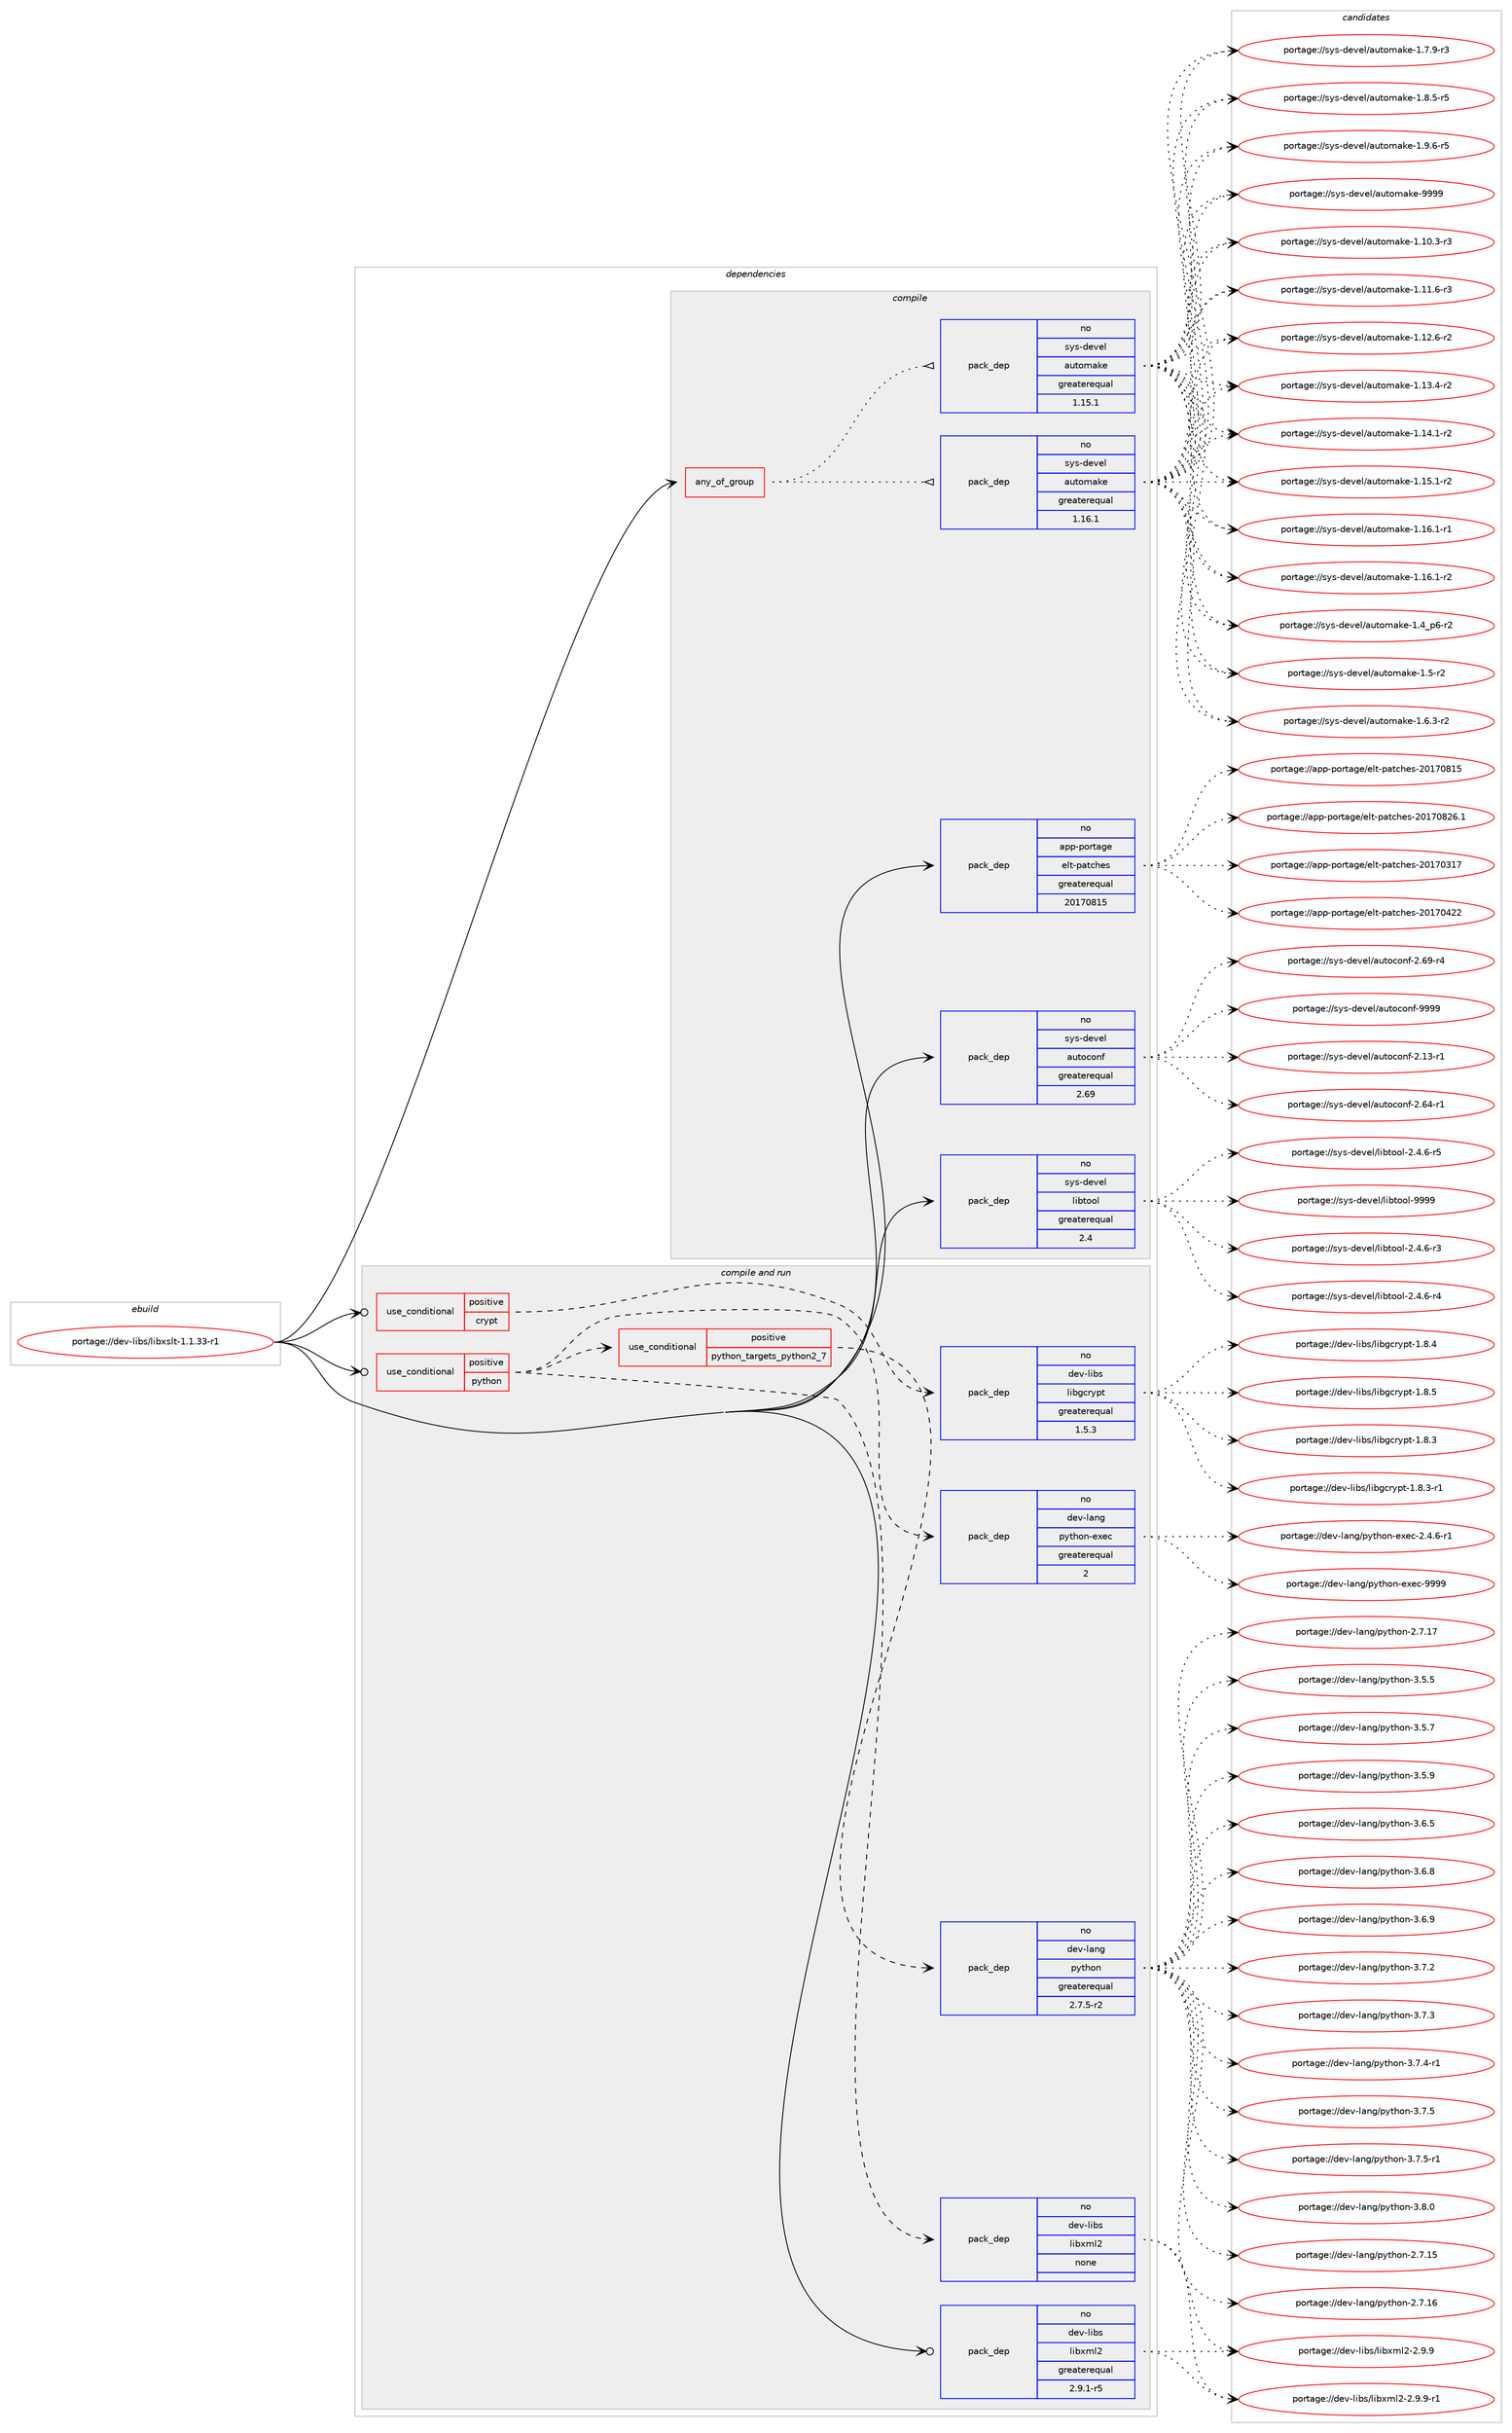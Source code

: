 digraph prolog {

# *************
# Graph options
# *************

newrank=true;
concentrate=true;
compound=true;
graph [rankdir=LR,fontname=Helvetica,fontsize=10,ranksep=1.5];#, ranksep=2.5, nodesep=0.2];
edge  [arrowhead=vee];
node  [fontname=Helvetica,fontsize=10];

# **********
# The ebuild
# **********

subgraph cluster_leftcol {
color=gray;
rank=same;
label=<<i>ebuild</i>>;
id [label="portage://dev-libs/libxslt-1.1.33-r1", color=red, width=4, href="../dev-libs/libxslt-1.1.33-r1.svg"];
}

# ****************
# The dependencies
# ****************

subgraph cluster_midcol {
color=gray;
label=<<i>dependencies</i>>;
subgraph cluster_compile {
fillcolor="#eeeeee";
style=filled;
label=<<i>compile</i>>;
subgraph any3015 {
dependency102592 [label=<<TABLE BORDER="0" CELLBORDER="1" CELLSPACING="0" CELLPADDING="4"><TR><TD CELLPADDING="10">any_of_group</TD></TR></TABLE>>, shape=none, color=red];subgraph pack78049 {
dependency102593 [label=<<TABLE BORDER="0" CELLBORDER="1" CELLSPACING="0" CELLPADDING="4" WIDTH="220"><TR><TD ROWSPAN="6" CELLPADDING="30">pack_dep</TD></TR><TR><TD WIDTH="110">no</TD></TR><TR><TD>sys-devel</TD></TR><TR><TD>automake</TD></TR><TR><TD>greaterequal</TD></TR><TR><TD>1.16.1</TD></TR></TABLE>>, shape=none, color=blue];
}
dependency102592:e -> dependency102593:w [weight=20,style="dotted",arrowhead="oinv"];
subgraph pack78050 {
dependency102594 [label=<<TABLE BORDER="0" CELLBORDER="1" CELLSPACING="0" CELLPADDING="4" WIDTH="220"><TR><TD ROWSPAN="6" CELLPADDING="30">pack_dep</TD></TR><TR><TD WIDTH="110">no</TD></TR><TR><TD>sys-devel</TD></TR><TR><TD>automake</TD></TR><TR><TD>greaterequal</TD></TR><TR><TD>1.15.1</TD></TR></TABLE>>, shape=none, color=blue];
}
dependency102592:e -> dependency102594:w [weight=20,style="dotted",arrowhead="oinv"];
}
id:e -> dependency102592:w [weight=20,style="solid",arrowhead="vee"];
subgraph pack78051 {
dependency102595 [label=<<TABLE BORDER="0" CELLBORDER="1" CELLSPACING="0" CELLPADDING="4" WIDTH="220"><TR><TD ROWSPAN="6" CELLPADDING="30">pack_dep</TD></TR><TR><TD WIDTH="110">no</TD></TR><TR><TD>app-portage</TD></TR><TR><TD>elt-patches</TD></TR><TR><TD>greaterequal</TD></TR><TR><TD>20170815</TD></TR></TABLE>>, shape=none, color=blue];
}
id:e -> dependency102595:w [weight=20,style="solid",arrowhead="vee"];
subgraph pack78052 {
dependency102596 [label=<<TABLE BORDER="0" CELLBORDER="1" CELLSPACING="0" CELLPADDING="4" WIDTH="220"><TR><TD ROWSPAN="6" CELLPADDING="30">pack_dep</TD></TR><TR><TD WIDTH="110">no</TD></TR><TR><TD>sys-devel</TD></TR><TR><TD>autoconf</TD></TR><TR><TD>greaterequal</TD></TR><TR><TD>2.69</TD></TR></TABLE>>, shape=none, color=blue];
}
id:e -> dependency102596:w [weight=20,style="solid",arrowhead="vee"];
subgraph pack78053 {
dependency102597 [label=<<TABLE BORDER="0" CELLBORDER="1" CELLSPACING="0" CELLPADDING="4" WIDTH="220"><TR><TD ROWSPAN="6" CELLPADDING="30">pack_dep</TD></TR><TR><TD WIDTH="110">no</TD></TR><TR><TD>sys-devel</TD></TR><TR><TD>libtool</TD></TR><TR><TD>greaterequal</TD></TR><TR><TD>2.4</TD></TR></TABLE>>, shape=none, color=blue];
}
id:e -> dependency102597:w [weight=20,style="solid",arrowhead="vee"];
}
subgraph cluster_compileandrun {
fillcolor="#eeeeee";
style=filled;
label=<<i>compile and run</i>>;
subgraph cond21471 {
dependency102598 [label=<<TABLE BORDER="0" CELLBORDER="1" CELLSPACING="0" CELLPADDING="4"><TR><TD ROWSPAN="3" CELLPADDING="10">use_conditional</TD></TR><TR><TD>positive</TD></TR><TR><TD>crypt</TD></TR></TABLE>>, shape=none, color=red];
subgraph pack78054 {
dependency102599 [label=<<TABLE BORDER="0" CELLBORDER="1" CELLSPACING="0" CELLPADDING="4" WIDTH="220"><TR><TD ROWSPAN="6" CELLPADDING="30">pack_dep</TD></TR><TR><TD WIDTH="110">no</TD></TR><TR><TD>dev-libs</TD></TR><TR><TD>libgcrypt</TD></TR><TR><TD>greaterequal</TD></TR><TR><TD>1.5.3</TD></TR></TABLE>>, shape=none, color=blue];
}
dependency102598:e -> dependency102599:w [weight=20,style="dashed",arrowhead="vee"];
}
id:e -> dependency102598:w [weight=20,style="solid",arrowhead="odotvee"];
subgraph cond21472 {
dependency102600 [label=<<TABLE BORDER="0" CELLBORDER="1" CELLSPACING="0" CELLPADDING="4"><TR><TD ROWSPAN="3" CELLPADDING="10">use_conditional</TD></TR><TR><TD>positive</TD></TR><TR><TD>python</TD></TR></TABLE>>, shape=none, color=red];
subgraph cond21473 {
dependency102601 [label=<<TABLE BORDER="0" CELLBORDER="1" CELLSPACING="0" CELLPADDING="4"><TR><TD ROWSPAN="3" CELLPADDING="10">use_conditional</TD></TR><TR><TD>positive</TD></TR><TR><TD>python_targets_python2_7</TD></TR></TABLE>>, shape=none, color=red];
subgraph pack78055 {
dependency102602 [label=<<TABLE BORDER="0" CELLBORDER="1" CELLSPACING="0" CELLPADDING="4" WIDTH="220"><TR><TD ROWSPAN="6" CELLPADDING="30">pack_dep</TD></TR><TR><TD WIDTH="110">no</TD></TR><TR><TD>dev-lang</TD></TR><TR><TD>python</TD></TR><TR><TD>greaterequal</TD></TR><TR><TD>2.7.5-r2</TD></TR></TABLE>>, shape=none, color=blue];
}
dependency102601:e -> dependency102602:w [weight=20,style="dashed",arrowhead="vee"];
}
dependency102600:e -> dependency102601:w [weight=20,style="dashed",arrowhead="vee"];
subgraph pack78056 {
dependency102603 [label=<<TABLE BORDER="0" CELLBORDER="1" CELLSPACING="0" CELLPADDING="4" WIDTH="220"><TR><TD ROWSPAN="6" CELLPADDING="30">pack_dep</TD></TR><TR><TD WIDTH="110">no</TD></TR><TR><TD>dev-lang</TD></TR><TR><TD>python-exec</TD></TR><TR><TD>greaterequal</TD></TR><TR><TD>2</TD></TR></TABLE>>, shape=none, color=blue];
}
dependency102600:e -> dependency102603:w [weight=20,style="dashed",arrowhead="vee"];
subgraph pack78057 {
dependency102604 [label=<<TABLE BORDER="0" CELLBORDER="1" CELLSPACING="0" CELLPADDING="4" WIDTH="220"><TR><TD ROWSPAN="6" CELLPADDING="30">pack_dep</TD></TR><TR><TD WIDTH="110">no</TD></TR><TR><TD>dev-libs</TD></TR><TR><TD>libxml2</TD></TR><TR><TD>none</TD></TR><TR><TD></TD></TR></TABLE>>, shape=none, color=blue];
}
dependency102600:e -> dependency102604:w [weight=20,style="dashed",arrowhead="vee"];
}
id:e -> dependency102600:w [weight=20,style="solid",arrowhead="odotvee"];
subgraph pack78058 {
dependency102605 [label=<<TABLE BORDER="0" CELLBORDER="1" CELLSPACING="0" CELLPADDING="4" WIDTH="220"><TR><TD ROWSPAN="6" CELLPADDING="30">pack_dep</TD></TR><TR><TD WIDTH="110">no</TD></TR><TR><TD>dev-libs</TD></TR><TR><TD>libxml2</TD></TR><TR><TD>greaterequal</TD></TR><TR><TD>2.9.1-r5</TD></TR></TABLE>>, shape=none, color=blue];
}
id:e -> dependency102605:w [weight=20,style="solid",arrowhead="odotvee"];
}
subgraph cluster_run {
fillcolor="#eeeeee";
style=filled;
label=<<i>run</i>>;
}
}

# **************
# The candidates
# **************

subgraph cluster_choices {
rank=same;
color=gray;
label=<<i>candidates</i>>;

subgraph choice78049 {
color=black;
nodesep=1;
choiceportage11512111545100101118101108479711711611110997107101454946494846514511451 [label="portage://sys-devel/automake-1.10.3-r3", color=red, width=4,href="../sys-devel/automake-1.10.3-r3.svg"];
choiceportage11512111545100101118101108479711711611110997107101454946494946544511451 [label="portage://sys-devel/automake-1.11.6-r3", color=red, width=4,href="../sys-devel/automake-1.11.6-r3.svg"];
choiceportage11512111545100101118101108479711711611110997107101454946495046544511450 [label="portage://sys-devel/automake-1.12.6-r2", color=red, width=4,href="../sys-devel/automake-1.12.6-r2.svg"];
choiceportage11512111545100101118101108479711711611110997107101454946495146524511450 [label="portage://sys-devel/automake-1.13.4-r2", color=red, width=4,href="../sys-devel/automake-1.13.4-r2.svg"];
choiceportage11512111545100101118101108479711711611110997107101454946495246494511450 [label="portage://sys-devel/automake-1.14.1-r2", color=red, width=4,href="../sys-devel/automake-1.14.1-r2.svg"];
choiceportage11512111545100101118101108479711711611110997107101454946495346494511450 [label="portage://sys-devel/automake-1.15.1-r2", color=red, width=4,href="../sys-devel/automake-1.15.1-r2.svg"];
choiceportage11512111545100101118101108479711711611110997107101454946495446494511449 [label="portage://sys-devel/automake-1.16.1-r1", color=red, width=4,href="../sys-devel/automake-1.16.1-r1.svg"];
choiceportage11512111545100101118101108479711711611110997107101454946495446494511450 [label="portage://sys-devel/automake-1.16.1-r2", color=red, width=4,href="../sys-devel/automake-1.16.1-r2.svg"];
choiceportage115121115451001011181011084797117116111109971071014549465295112544511450 [label="portage://sys-devel/automake-1.4_p6-r2", color=red, width=4,href="../sys-devel/automake-1.4_p6-r2.svg"];
choiceportage11512111545100101118101108479711711611110997107101454946534511450 [label="portage://sys-devel/automake-1.5-r2", color=red, width=4,href="../sys-devel/automake-1.5-r2.svg"];
choiceportage115121115451001011181011084797117116111109971071014549465446514511450 [label="portage://sys-devel/automake-1.6.3-r2", color=red, width=4,href="../sys-devel/automake-1.6.3-r2.svg"];
choiceportage115121115451001011181011084797117116111109971071014549465546574511451 [label="portage://sys-devel/automake-1.7.9-r3", color=red, width=4,href="../sys-devel/automake-1.7.9-r3.svg"];
choiceportage115121115451001011181011084797117116111109971071014549465646534511453 [label="portage://sys-devel/automake-1.8.5-r5", color=red, width=4,href="../sys-devel/automake-1.8.5-r5.svg"];
choiceportage115121115451001011181011084797117116111109971071014549465746544511453 [label="portage://sys-devel/automake-1.9.6-r5", color=red, width=4,href="../sys-devel/automake-1.9.6-r5.svg"];
choiceportage115121115451001011181011084797117116111109971071014557575757 [label="portage://sys-devel/automake-9999", color=red, width=4,href="../sys-devel/automake-9999.svg"];
dependency102593:e -> choiceportage11512111545100101118101108479711711611110997107101454946494846514511451:w [style=dotted,weight="100"];
dependency102593:e -> choiceportage11512111545100101118101108479711711611110997107101454946494946544511451:w [style=dotted,weight="100"];
dependency102593:e -> choiceportage11512111545100101118101108479711711611110997107101454946495046544511450:w [style=dotted,weight="100"];
dependency102593:e -> choiceportage11512111545100101118101108479711711611110997107101454946495146524511450:w [style=dotted,weight="100"];
dependency102593:e -> choiceportage11512111545100101118101108479711711611110997107101454946495246494511450:w [style=dotted,weight="100"];
dependency102593:e -> choiceportage11512111545100101118101108479711711611110997107101454946495346494511450:w [style=dotted,weight="100"];
dependency102593:e -> choiceportage11512111545100101118101108479711711611110997107101454946495446494511449:w [style=dotted,weight="100"];
dependency102593:e -> choiceportage11512111545100101118101108479711711611110997107101454946495446494511450:w [style=dotted,weight="100"];
dependency102593:e -> choiceportage115121115451001011181011084797117116111109971071014549465295112544511450:w [style=dotted,weight="100"];
dependency102593:e -> choiceportage11512111545100101118101108479711711611110997107101454946534511450:w [style=dotted,weight="100"];
dependency102593:e -> choiceportage115121115451001011181011084797117116111109971071014549465446514511450:w [style=dotted,weight="100"];
dependency102593:e -> choiceportage115121115451001011181011084797117116111109971071014549465546574511451:w [style=dotted,weight="100"];
dependency102593:e -> choiceportage115121115451001011181011084797117116111109971071014549465646534511453:w [style=dotted,weight="100"];
dependency102593:e -> choiceportage115121115451001011181011084797117116111109971071014549465746544511453:w [style=dotted,weight="100"];
dependency102593:e -> choiceportage115121115451001011181011084797117116111109971071014557575757:w [style=dotted,weight="100"];
}
subgraph choice78050 {
color=black;
nodesep=1;
choiceportage11512111545100101118101108479711711611110997107101454946494846514511451 [label="portage://sys-devel/automake-1.10.3-r3", color=red, width=4,href="../sys-devel/automake-1.10.3-r3.svg"];
choiceportage11512111545100101118101108479711711611110997107101454946494946544511451 [label="portage://sys-devel/automake-1.11.6-r3", color=red, width=4,href="../sys-devel/automake-1.11.6-r3.svg"];
choiceportage11512111545100101118101108479711711611110997107101454946495046544511450 [label="portage://sys-devel/automake-1.12.6-r2", color=red, width=4,href="../sys-devel/automake-1.12.6-r2.svg"];
choiceportage11512111545100101118101108479711711611110997107101454946495146524511450 [label="portage://sys-devel/automake-1.13.4-r2", color=red, width=4,href="../sys-devel/automake-1.13.4-r2.svg"];
choiceportage11512111545100101118101108479711711611110997107101454946495246494511450 [label="portage://sys-devel/automake-1.14.1-r2", color=red, width=4,href="../sys-devel/automake-1.14.1-r2.svg"];
choiceportage11512111545100101118101108479711711611110997107101454946495346494511450 [label="portage://sys-devel/automake-1.15.1-r2", color=red, width=4,href="../sys-devel/automake-1.15.1-r2.svg"];
choiceportage11512111545100101118101108479711711611110997107101454946495446494511449 [label="portage://sys-devel/automake-1.16.1-r1", color=red, width=4,href="../sys-devel/automake-1.16.1-r1.svg"];
choiceportage11512111545100101118101108479711711611110997107101454946495446494511450 [label="portage://sys-devel/automake-1.16.1-r2", color=red, width=4,href="../sys-devel/automake-1.16.1-r2.svg"];
choiceportage115121115451001011181011084797117116111109971071014549465295112544511450 [label="portage://sys-devel/automake-1.4_p6-r2", color=red, width=4,href="../sys-devel/automake-1.4_p6-r2.svg"];
choiceportage11512111545100101118101108479711711611110997107101454946534511450 [label="portage://sys-devel/automake-1.5-r2", color=red, width=4,href="../sys-devel/automake-1.5-r2.svg"];
choiceportage115121115451001011181011084797117116111109971071014549465446514511450 [label="portage://sys-devel/automake-1.6.3-r2", color=red, width=4,href="../sys-devel/automake-1.6.3-r2.svg"];
choiceportage115121115451001011181011084797117116111109971071014549465546574511451 [label="portage://sys-devel/automake-1.7.9-r3", color=red, width=4,href="../sys-devel/automake-1.7.9-r3.svg"];
choiceportage115121115451001011181011084797117116111109971071014549465646534511453 [label="portage://sys-devel/automake-1.8.5-r5", color=red, width=4,href="../sys-devel/automake-1.8.5-r5.svg"];
choiceportage115121115451001011181011084797117116111109971071014549465746544511453 [label="portage://sys-devel/automake-1.9.6-r5", color=red, width=4,href="../sys-devel/automake-1.9.6-r5.svg"];
choiceportage115121115451001011181011084797117116111109971071014557575757 [label="portage://sys-devel/automake-9999", color=red, width=4,href="../sys-devel/automake-9999.svg"];
dependency102594:e -> choiceportage11512111545100101118101108479711711611110997107101454946494846514511451:w [style=dotted,weight="100"];
dependency102594:e -> choiceportage11512111545100101118101108479711711611110997107101454946494946544511451:w [style=dotted,weight="100"];
dependency102594:e -> choiceportage11512111545100101118101108479711711611110997107101454946495046544511450:w [style=dotted,weight="100"];
dependency102594:e -> choiceportage11512111545100101118101108479711711611110997107101454946495146524511450:w [style=dotted,weight="100"];
dependency102594:e -> choiceportage11512111545100101118101108479711711611110997107101454946495246494511450:w [style=dotted,weight="100"];
dependency102594:e -> choiceportage11512111545100101118101108479711711611110997107101454946495346494511450:w [style=dotted,weight="100"];
dependency102594:e -> choiceportage11512111545100101118101108479711711611110997107101454946495446494511449:w [style=dotted,weight="100"];
dependency102594:e -> choiceportage11512111545100101118101108479711711611110997107101454946495446494511450:w [style=dotted,weight="100"];
dependency102594:e -> choiceportage115121115451001011181011084797117116111109971071014549465295112544511450:w [style=dotted,weight="100"];
dependency102594:e -> choiceportage11512111545100101118101108479711711611110997107101454946534511450:w [style=dotted,weight="100"];
dependency102594:e -> choiceportage115121115451001011181011084797117116111109971071014549465446514511450:w [style=dotted,weight="100"];
dependency102594:e -> choiceportage115121115451001011181011084797117116111109971071014549465546574511451:w [style=dotted,weight="100"];
dependency102594:e -> choiceportage115121115451001011181011084797117116111109971071014549465646534511453:w [style=dotted,weight="100"];
dependency102594:e -> choiceportage115121115451001011181011084797117116111109971071014549465746544511453:w [style=dotted,weight="100"];
dependency102594:e -> choiceportage115121115451001011181011084797117116111109971071014557575757:w [style=dotted,weight="100"];
}
subgraph choice78051 {
color=black;
nodesep=1;
choiceportage97112112451121111141169710310147101108116451129711699104101115455048495548514955 [label="portage://app-portage/elt-patches-20170317", color=red, width=4,href="../app-portage/elt-patches-20170317.svg"];
choiceportage97112112451121111141169710310147101108116451129711699104101115455048495548525050 [label="portage://app-portage/elt-patches-20170422", color=red, width=4,href="../app-portage/elt-patches-20170422.svg"];
choiceportage97112112451121111141169710310147101108116451129711699104101115455048495548564953 [label="portage://app-portage/elt-patches-20170815", color=red, width=4,href="../app-portage/elt-patches-20170815.svg"];
choiceportage971121124511211111411697103101471011081164511297116991041011154550484955485650544649 [label="portage://app-portage/elt-patches-20170826.1", color=red, width=4,href="../app-portage/elt-patches-20170826.1.svg"];
dependency102595:e -> choiceportage97112112451121111141169710310147101108116451129711699104101115455048495548514955:w [style=dotted,weight="100"];
dependency102595:e -> choiceportage97112112451121111141169710310147101108116451129711699104101115455048495548525050:w [style=dotted,weight="100"];
dependency102595:e -> choiceportage97112112451121111141169710310147101108116451129711699104101115455048495548564953:w [style=dotted,weight="100"];
dependency102595:e -> choiceportage971121124511211111411697103101471011081164511297116991041011154550484955485650544649:w [style=dotted,weight="100"];
}
subgraph choice78052 {
color=black;
nodesep=1;
choiceportage1151211154510010111810110847971171161119911111010245504649514511449 [label="portage://sys-devel/autoconf-2.13-r1", color=red, width=4,href="../sys-devel/autoconf-2.13-r1.svg"];
choiceportage1151211154510010111810110847971171161119911111010245504654524511449 [label="portage://sys-devel/autoconf-2.64-r1", color=red, width=4,href="../sys-devel/autoconf-2.64-r1.svg"];
choiceportage1151211154510010111810110847971171161119911111010245504654574511452 [label="portage://sys-devel/autoconf-2.69-r4", color=red, width=4,href="../sys-devel/autoconf-2.69-r4.svg"];
choiceportage115121115451001011181011084797117116111991111101024557575757 [label="portage://sys-devel/autoconf-9999", color=red, width=4,href="../sys-devel/autoconf-9999.svg"];
dependency102596:e -> choiceportage1151211154510010111810110847971171161119911111010245504649514511449:w [style=dotted,weight="100"];
dependency102596:e -> choiceportage1151211154510010111810110847971171161119911111010245504654524511449:w [style=dotted,weight="100"];
dependency102596:e -> choiceportage1151211154510010111810110847971171161119911111010245504654574511452:w [style=dotted,weight="100"];
dependency102596:e -> choiceportage115121115451001011181011084797117116111991111101024557575757:w [style=dotted,weight="100"];
}
subgraph choice78053 {
color=black;
nodesep=1;
choiceportage1151211154510010111810110847108105981161111111084550465246544511451 [label="portage://sys-devel/libtool-2.4.6-r3", color=red, width=4,href="../sys-devel/libtool-2.4.6-r3.svg"];
choiceportage1151211154510010111810110847108105981161111111084550465246544511452 [label="portage://sys-devel/libtool-2.4.6-r4", color=red, width=4,href="../sys-devel/libtool-2.4.6-r4.svg"];
choiceportage1151211154510010111810110847108105981161111111084550465246544511453 [label="portage://sys-devel/libtool-2.4.6-r5", color=red, width=4,href="../sys-devel/libtool-2.4.6-r5.svg"];
choiceportage1151211154510010111810110847108105981161111111084557575757 [label="portage://sys-devel/libtool-9999", color=red, width=4,href="../sys-devel/libtool-9999.svg"];
dependency102597:e -> choiceportage1151211154510010111810110847108105981161111111084550465246544511451:w [style=dotted,weight="100"];
dependency102597:e -> choiceportage1151211154510010111810110847108105981161111111084550465246544511452:w [style=dotted,weight="100"];
dependency102597:e -> choiceportage1151211154510010111810110847108105981161111111084550465246544511453:w [style=dotted,weight="100"];
dependency102597:e -> choiceportage1151211154510010111810110847108105981161111111084557575757:w [style=dotted,weight="100"];
}
subgraph choice78054 {
color=black;
nodesep=1;
choiceportage1001011184510810598115471081059810399114121112116454946564651 [label="portage://dev-libs/libgcrypt-1.8.3", color=red, width=4,href="../dev-libs/libgcrypt-1.8.3.svg"];
choiceportage10010111845108105981154710810598103991141211121164549465646514511449 [label="portage://dev-libs/libgcrypt-1.8.3-r1", color=red, width=4,href="../dev-libs/libgcrypt-1.8.3-r1.svg"];
choiceportage1001011184510810598115471081059810399114121112116454946564652 [label="portage://dev-libs/libgcrypt-1.8.4", color=red, width=4,href="../dev-libs/libgcrypt-1.8.4.svg"];
choiceportage1001011184510810598115471081059810399114121112116454946564653 [label="portage://dev-libs/libgcrypt-1.8.5", color=red, width=4,href="../dev-libs/libgcrypt-1.8.5.svg"];
dependency102599:e -> choiceportage1001011184510810598115471081059810399114121112116454946564651:w [style=dotted,weight="100"];
dependency102599:e -> choiceportage10010111845108105981154710810598103991141211121164549465646514511449:w [style=dotted,weight="100"];
dependency102599:e -> choiceportage1001011184510810598115471081059810399114121112116454946564652:w [style=dotted,weight="100"];
dependency102599:e -> choiceportage1001011184510810598115471081059810399114121112116454946564653:w [style=dotted,weight="100"];
}
subgraph choice78055 {
color=black;
nodesep=1;
choiceportage10010111845108971101034711212111610411111045504655464953 [label="portage://dev-lang/python-2.7.15", color=red, width=4,href="../dev-lang/python-2.7.15.svg"];
choiceportage10010111845108971101034711212111610411111045504655464954 [label="portage://dev-lang/python-2.7.16", color=red, width=4,href="../dev-lang/python-2.7.16.svg"];
choiceportage10010111845108971101034711212111610411111045504655464955 [label="portage://dev-lang/python-2.7.17", color=red, width=4,href="../dev-lang/python-2.7.17.svg"];
choiceportage100101118451089711010347112121116104111110455146534653 [label="portage://dev-lang/python-3.5.5", color=red, width=4,href="../dev-lang/python-3.5.5.svg"];
choiceportage100101118451089711010347112121116104111110455146534655 [label="portage://dev-lang/python-3.5.7", color=red, width=4,href="../dev-lang/python-3.5.7.svg"];
choiceportage100101118451089711010347112121116104111110455146534657 [label="portage://dev-lang/python-3.5.9", color=red, width=4,href="../dev-lang/python-3.5.9.svg"];
choiceportage100101118451089711010347112121116104111110455146544653 [label="portage://dev-lang/python-3.6.5", color=red, width=4,href="../dev-lang/python-3.6.5.svg"];
choiceportage100101118451089711010347112121116104111110455146544656 [label="portage://dev-lang/python-3.6.8", color=red, width=4,href="../dev-lang/python-3.6.8.svg"];
choiceportage100101118451089711010347112121116104111110455146544657 [label="portage://dev-lang/python-3.6.9", color=red, width=4,href="../dev-lang/python-3.6.9.svg"];
choiceportage100101118451089711010347112121116104111110455146554650 [label="portage://dev-lang/python-3.7.2", color=red, width=4,href="../dev-lang/python-3.7.2.svg"];
choiceportage100101118451089711010347112121116104111110455146554651 [label="portage://dev-lang/python-3.7.3", color=red, width=4,href="../dev-lang/python-3.7.3.svg"];
choiceportage1001011184510897110103471121211161041111104551465546524511449 [label="portage://dev-lang/python-3.7.4-r1", color=red, width=4,href="../dev-lang/python-3.7.4-r1.svg"];
choiceportage100101118451089711010347112121116104111110455146554653 [label="portage://dev-lang/python-3.7.5", color=red, width=4,href="../dev-lang/python-3.7.5.svg"];
choiceportage1001011184510897110103471121211161041111104551465546534511449 [label="portage://dev-lang/python-3.7.5-r1", color=red, width=4,href="../dev-lang/python-3.7.5-r1.svg"];
choiceportage100101118451089711010347112121116104111110455146564648 [label="portage://dev-lang/python-3.8.0", color=red, width=4,href="../dev-lang/python-3.8.0.svg"];
dependency102602:e -> choiceportage10010111845108971101034711212111610411111045504655464953:w [style=dotted,weight="100"];
dependency102602:e -> choiceportage10010111845108971101034711212111610411111045504655464954:w [style=dotted,weight="100"];
dependency102602:e -> choiceportage10010111845108971101034711212111610411111045504655464955:w [style=dotted,weight="100"];
dependency102602:e -> choiceportage100101118451089711010347112121116104111110455146534653:w [style=dotted,weight="100"];
dependency102602:e -> choiceportage100101118451089711010347112121116104111110455146534655:w [style=dotted,weight="100"];
dependency102602:e -> choiceportage100101118451089711010347112121116104111110455146534657:w [style=dotted,weight="100"];
dependency102602:e -> choiceportage100101118451089711010347112121116104111110455146544653:w [style=dotted,weight="100"];
dependency102602:e -> choiceportage100101118451089711010347112121116104111110455146544656:w [style=dotted,weight="100"];
dependency102602:e -> choiceportage100101118451089711010347112121116104111110455146544657:w [style=dotted,weight="100"];
dependency102602:e -> choiceportage100101118451089711010347112121116104111110455146554650:w [style=dotted,weight="100"];
dependency102602:e -> choiceportage100101118451089711010347112121116104111110455146554651:w [style=dotted,weight="100"];
dependency102602:e -> choiceportage1001011184510897110103471121211161041111104551465546524511449:w [style=dotted,weight="100"];
dependency102602:e -> choiceportage100101118451089711010347112121116104111110455146554653:w [style=dotted,weight="100"];
dependency102602:e -> choiceportage1001011184510897110103471121211161041111104551465546534511449:w [style=dotted,weight="100"];
dependency102602:e -> choiceportage100101118451089711010347112121116104111110455146564648:w [style=dotted,weight="100"];
}
subgraph choice78056 {
color=black;
nodesep=1;
choiceportage10010111845108971101034711212111610411111045101120101994550465246544511449 [label="portage://dev-lang/python-exec-2.4.6-r1", color=red, width=4,href="../dev-lang/python-exec-2.4.6-r1.svg"];
choiceportage10010111845108971101034711212111610411111045101120101994557575757 [label="portage://dev-lang/python-exec-9999", color=red, width=4,href="../dev-lang/python-exec-9999.svg"];
dependency102603:e -> choiceportage10010111845108971101034711212111610411111045101120101994550465246544511449:w [style=dotted,weight="100"];
dependency102603:e -> choiceportage10010111845108971101034711212111610411111045101120101994557575757:w [style=dotted,weight="100"];
}
subgraph choice78057 {
color=black;
nodesep=1;
choiceportage1001011184510810598115471081059812010910850455046574657 [label="portage://dev-libs/libxml2-2.9.9", color=red, width=4,href="../dev-libs/libxml2-2.9.9.svg"];
choiceportage10010111845108105981154710810598120109108504550465746574511449 [label="portage://dev-libs/libxml2-2.9.9-r1", color=red, width=4,href="../dev-libs/libxml2-2.9.9-r1.svg"];
dependency102604:e -> choiceportage1001011184510810598115471081059812010910850455046574657:w [style=dotted,weight="100"];
dependency102604:e -> choiceportage10010111845108105981154710810598120109108504550465746574511449:w [style=dotted,weight="100"];
}
subgraph choice78058 {
color=black;
nodesep=1;
choiceportage1001011184510810598115471081059812010910850455046574657 [label="portage://dev-libs/libxml2-2.9.9", color=red, width=4,href="../dev-libs/libxml2-2.9.9.svg"];
choiceportage10010111845108105981154710810598120109108504550465746574511449 [label="portage://dev-libs/libxml2-2.9.9-r1", color=red, width=4,href="../dev-libs/libxml2-2.9.9-r1.svg"];
dependency102605:e -> choiceportage1001011184510810598115471081059812010910850455046574657:w [style=dotted,weight="100"];
dependency102605:e -> choiceportage10010111845108105981154710810598120109108504550465746574511449:w [style=dotted,weight="100"];
}
}

}
